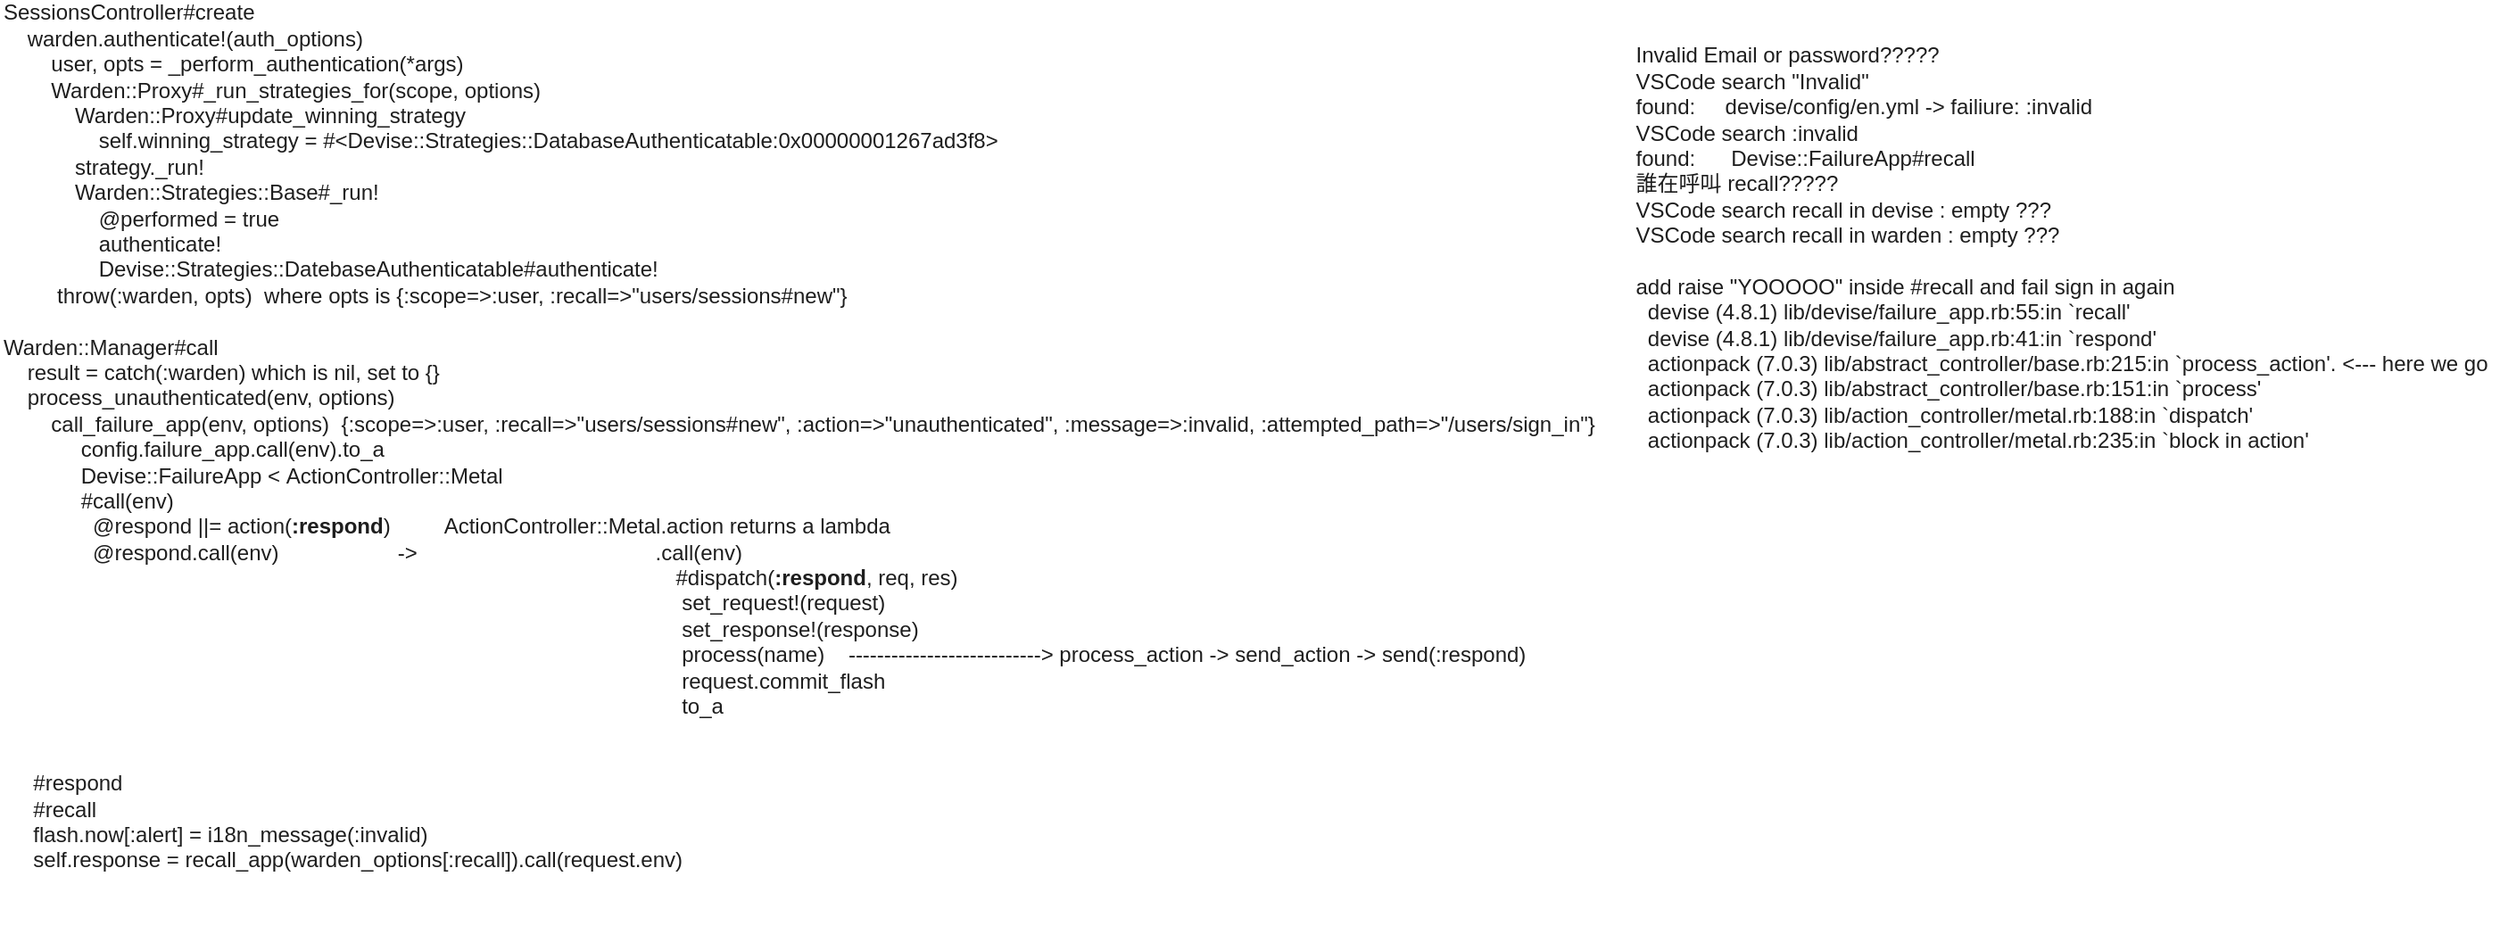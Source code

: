 <mxfile>
    <diagram id="Wrrzm5vNnQl2JDKzFoby" name="Page-1">
        <mxGraphModel dx="874" dy="1876" grid="1" gridSize="10" guides="1" tooltips="1" connect="1" arrows="1" fold="1" page="1" pageScale="1" pageWidth="827" pageHeight="1169" math="0" shadow="0">
            <root>
                <mxCell id="0"/>
                <mxCell id="1" parent="0"/>
                <mxCell id="16" value="&lt;font color=&quot;#1e1e1e&quot;&gt;SessionsController#create&lt;br&gt;&amp;nbsp; &amp;nbsp; warden.authenticate!(auth_options)&lt;br&gt;&amp;nbsp; &amp;nbsp; &amp;nbsp; &amp;nbsp; user, opts = _perform_authentication(*args)&lt;br&gt;&amp;nbsp; &amp;nbsp; &amp;nbsp; &amp;nbsp; Warden::Proxy#_run_strategies_for(scope, options)&lt;br&gt;&amp;nbsp; &amp;nbsp; &amp;nbsp; &amp;nbsp; &amp;nbsp; &amp;nbsp; Warden::Proxy#update_winning_strategy&lt;br&gt;&amp;nbsp; &amp;nbsp; &amp;nbsp; &amp;nbsp; &amp;nbsp; &amp;nbsp; &amp;nbsp; &amp;nbsp; self.winning_strategy = #&amp;lt;Devise::Strategies::DatabaseAuthenticatable:0x00000001267ad3f8&amp;gt;&amp;nbsp;&lt;br&gt;&amp;nbsp; &amp;nbsp; &amp;nbsp; &amp;nbsp; &amp;nbsp; &amp;nbsp; strategy._run!&lt;br&gt;&amp;nbsp; &amp;nbsp; &amp;nbsp; &amp;nbsp; &amp;nbsp; &amp;nbsp; Warden::Strategies::Base#_run!&lt;br&gt;&amp;nbsp; &amp;nbsp; &amp;nbsp; &amp;nbsp; &amp;nbsp; &amp;nbsp; &amp;nbsp; &amp;nbsp; @performed = true&lt;br&gt;&amp;nbsp; &amp;nbsp; &amp;nbsp; &amp;nbsp; &amp;nbsp; &amp;nbsp; &amp;nbsp; &amp;nbsp; authenticate!&lt;br&gt;&amp;nbsp; &amp;nbsp; &amp;nbsp; &amp;nbsp; &amp;nbsp; &amp;nbsp; &amp;nbsp; &amp;nbsp; Devise::Strategies::DatebaseAuthenticatable#authenticate!&lt;br&gt;&amp;nbsp; &amp;nbsp; &amp;nbsp; &amp;nbsp; &amp;nbsp;throw(:warden, opts)&amp;nbsp; where opts is&amp;nbsp;{:scope=&amp;gt;:user, :recall=&amp;gt;&quot;users/sessions#new&quot;}&lt;br&gt;&lt;br&gt;Warden::Manager#call&lt;br&gt;&amp;nbsp; &amp;nbsp;&amp;nbsp;result = catch(:warden) which&amp;nbsp;is nil, set to {}&lt;br&gt;&amp;nbsp; &amp;nbsp; process_unauthenticated(env, options)&lt;br&gt;&amp;nbsp; &amp;nbsp; &amp;nbsp; &amp;nbsp; call_failure_app(env, options)&amp;nbsp;&amp;nbsp;&lt;font style=&quot;font-size: 12px&quot;&gt;{:scope=&amp;gt;:user, :recall=&amp;gt;&quot;users/sessions#new&quot;, :action=&amp;gt;&quot;unauthenticated&quot;, :message=&amp;gt;:invalid, :attempted_path=&amp;gt;&quot;/users/sign_in&quot;}&lt;/font&gt;&lt;br&gt;&amp;nbsp; &amp;nbsp; &amp;nbsp; &amp;nbsp; &amp;nbsp; &amp;nbsp; &amp;nbsp;config.failure_app.call(env).to_a&lt;br&gt;&amp;nbsp; &amp;nbsp; &amp;nbsp; &amp;nbsp; &amp;nbsp; &amp;nbsp; &amp;nbsp;Devise::FailureApp &amp;lt;&amp;nbsp;&lt;/font&gt;&lt;span style=&quot;color: rgb(30 , 30 , 30)&quot;&gt;ActionController::Metal&lt;/span&gt;&lt;font color=&quot;#1e1e1e&quot;&gt;&lt;br&gt;&lt;/font&gt;&lt;span style=&quot;color: rgb(30 , 30 , 30)&quot;&gt;&amp;nbsp; &amp;nbsp; &amp;nbsp; &amp;nbsp; &amp;nbsp; &amp;nbsp; &amp;nbsp;#call(env)&lt;/span&gt;&lt;font color=&quot;#1e1e1e&quot;&gt;&lt;br&gt;&amp;nbsp; &amp;nbsp; &amp;nbsp; &amp;nbsp; &amp;nbsp; &amp;nbsp; &amp;nbsp; &amp;nbsp;@respond ||= action(&lt;b&gt;:respond&lt;/b&gt;)&amp;nbsp; &amp;nbsp; &amp;nbsp; &amp;nbsp; &amp;nbsp;ActionController::Metal.action returns a lambda&lt;br&gt;&amp;nbsp; &amp;nbsp; &amp;nbsp; &amp;nbsp; &amp;nbsp; &amp;nbsp; &amp;nbsp; &amp;nbsp;@respond.call(env)&amp;nbsp; &amp;nbsp; &amp;nbsp; &amp;nbsp; &amp;nbsp; &amp;nbsp; &amp;nbsp; &amp;nbsp; &amp;nbsp; &amp;nbsp; -&amp;gt;&amp;nbsp; &amp;nbsp; &amp;nbsp; &amp;nbsp; &amp;nbsp; &amp;nbsp; &amp;nbsp; &amp;nbsp; &amp;nbsp; &amp;nbsp; &amp;nbsp; &amp;nbsp; &amp;nbsp; &amp;nbsp; &amp;nbsp; &amp;nbsp; &amp;nbsp; &amp;nbsp; &amp;nbsp; &amp;nbsp; .call(env)&lt;br&gt;&amp;nbsp; &amp;nbsp; &amp;nbsp; &amp;nbsp; &amp;nbsp; &amp;nbsp; &amp;nbsp; &amp;nbsp; &amp;nbsp; &amp;nbsp; &amp;nbsp; &amp;nbsp; &amp;nbsp; &amp;nbsp; &amp;nbsp; &amp;nbsp; &amp;nbsp; &amp;nbsp; &amp;nbsp; &amp;nbsp; &amp;nbsp; &amp;nbsp; &amp;nbsp; &amp;nbsp; &amp;nbsp; &amp;nbsp; &amp;nbsp; &amp;nbsp; &amp;nbsp; &amp;nbsp; &amp;nbsp; &amp;nbsp; &amp;nbsp; &amp;nbsp; &amp;nbsp; &amp;nbsp; &amp;nbsp; &amp;nbsp; &amp;nbsp; &amp;nbsp; &amp;nbsp; &amp;nbsp; &amp;nbsp; &amp;nbsp; &amp;nbsp; &amp;nbsp; &amp;nbsp; &amp;nbsp; &amp;nbsp; &amp;nbsp; &amp;nbsp; &amp;nbsp; &amp;nbsp; &amp;nbsp; &amp;nbsp; &amp;nbsp; &amp;nbsp;#dispatch(&lt;b&gt;:respond&lt;/b&gt;, req, res)&lt;br&gt;&amp;nbsp; &amp;nbsp; &amp;nbsp; &amp;nbsp; &amp;nbsp; &amp;nbsp; &amp;nbsp; &amp;nbsp; &amp;nbsp; &amp;nbsp; &amp;nbsp; &amp;nbsp; &amp;nbsp; &amp;nbsp; &amp;nbsp; &amp;nbsp; &amp;nbsp; &amp;nbsp; &amp;nbsp; &amp;nbsp; &amp;nbsp; &amp;nbsp; &amp;nbsp; &amp;nbsp; &amp;nbsp; &amp;nbsp; &amp;nbsp; &amp;nbsp; &amp;nbsp; &amp;nbsp; &amp;nbsp; &amp;nbsp; &amp;nbsp; &amp;nbsp; &amp;nbsp; &amp;nbsp; &amp;nbsp; &amp;nbsp; &amp;nbsp; &amp;nbsp; &amp;nbsp; &amp;nbsp; &amp;nbsp; &amp;nbsp; &amp;nbsp; &amp;nbsp; &amp;nbsp; &amp;nbsp; &amp;nbsp; &amp;nbsp; &amp;nbsp; &amp;nbsp; &amp;nbsp; &amp;nbsp; &amp;nbsp; &amp;nbsp; &amp;nbsp;&amp;nbsp;&lt;/font&gt;&lt;span&gt;&lt;font color=&quot;#1e1e1e&quot;&gt;set_request!(request)&lt;/font&gt;&lt;/span&gt;&lt;font color=&quot;#1e1e1e&quot;&gt;&lt;div&gt;&amp;nbsp; &amp;nbsp; &amp;nbsp; &amp;nbsp; &amp;nbsp; &amp;nbsp; &amp;nbsp; &amp;nbsp; &amp;nbsp; &amp;nbsp; &amp;nbsp; &amp;nbsp; &amp;nbsp; &amp;nbsp; &amp;nbsp; &amp;nbsp; &amp;nbsp; &amp;nbsp; &amp;nbsp; &amp;nbsp; &amp;nbsp; &amp;nbsp; &amp;nbsp; &amp;nbsp; &amp;nbsp; &amp;nbsp; &amp;nbsp; &amp;nbsp; &amp;nbsp; &amp;nbsp; &amp;nbsp; &amp;nbsp; &amp;nbsp; &amp;nbsp; &amp;nbsp; &amp;nbsp; &amp;nbsp; &amp;nbsp; &amp;nbsp; &amp;nbsp; &amp;nbsp; &amp;nbsp; &amp;nbsp; &amp;nbsp; &amp;nbsp; &amp;nbsp; &amp;nbsp; &amp;nbsp; &amp;nbsp; &amp;nbsp; &amp;nbsp; &amp;nbsp; &amp;nbsp; &amp;nbsp; &amp;nbsp; &amp;nbsp; &amp;nbsp;&amp;nbsp;&lt;span&gt;set_response!(response)&lt;/span&gt;&lt;/div&gt;&lt;div&gt;&amp;nbsp; &amp;nbsp; &amp;nbsp; &amp;nbsp; &amp;nbsp; &amp;nbsp; &amp;nbsp; &amp;nbsp; &amp;nbsp; &amp;nbsp; &amp;nbsp; &amp;nbsp; &amp;nbsp; &amp;nbsp; &amp;nbsp; &amp;nbsp; &amp;nbsp; &amp;nbsp; &amp;nbsp; &amp;nbsp; &amp;nbsp; &amp;nbsp; &amp;nbsp; &amp;nbsp; &amp;nbsp; &amp;nbsp; &amp;nbsp; &amp;nbsp; &amp;nbsp; &amp;nbsp; &amp;nbsp; &amp;nbsp; &amp;nbsp; &amp;nbsp; &amp;nbsp; &amp;nbsp; &amp;nbsp; &amp;nbsp; &amp;nbsp; &amp;nbsp; &amp;nbsp; &amp;nbsp; &amp;nbsp; &amp;nbsp; &amp;nbsp; &amp;nbsp; &amp;nbsp; &amp;nbsp; &amp;nbsp; &amp;nbsp; &amp;nbsp; &amp;nbsp; &amp;nbsp; &amp;nbsp; &amp;nbsp; &amp;nbsp; &amp;nbsp;&amp;nbsp;&lt;span&gt;process(name)&amp;nbsp; &amp;nbsp; ---------------------------&amp;gt; process_action -&amp;gt; send_action -&amp;gt; send(:respond)&lt;/span&gt;&lt;/div&gt;&lt;div&gt;&amp;nbsp; &amp;nbsp; &amp;nbsp; &amp;nbsp; &amp;nbsp; &amp;nbsp; &amp;nbsp; &amp;nbsp; &amp;nbsp; &amp;nbsp; &amp;nbsp; &amp;nbsp; &amp;nbsp; &amp;nbsp; &amp;nbsp; &amp;nbsp; &amp;nbsp; &amp;nbsp; &amp;nbsp; &amp;nbsp; &amp;nbsp; &amp;nbsp; &amp;nbsp; &amp;nbsp; &amp;nbsp; &amp;nbsp; &amp;nbsp; &amp;nbsp; &amp;nbsp; &amp;nbsp; &amp;nbsp; &amp;nbsp; &amp;nbsp; &amp;nbsp; &amp;nbsp; &amp;nbsp; &amp;nbsp; &amp;nbsp; &amp;nbsp; &amp;nbsp; &amp;nbsp; &amp;nbsp; &amp;nbsp; &amp;nbsp; &amp;nbsp; &amp;nbsp; &amp;nbsp; &amp;nbsp; &amp;nbsp; &amp;nbsp; &amp;nbsp; &amp;nbsp; &amp;nbsp; &amp;nbsp; &amp;nbsp; &amp;nbsp; &amp;nbsp;&amp;nbsp;&lt;span&gt;request.commit_flash&lt;/span&gt;&lt;/div&gt;&lt;/font&gt;&lt;span style=&quot;color: rgb(30 , 30 , 30)&quot;&gt;&amp;nbsp; &amp;nbsp; &amp;nbsp; &amp;nbsp; &amp;nbsp; &amp;nbsp; &amp;nbsp; &amp;nbsp; &amp;nbsp; &amp;nbsp; &amp;nbsp; &amp;nbsp; &amp;nbsp; &amp;nbsp; &amp;nbsp; &amp;nbsp; &amp;nbsp; &amp;nbsp; &amp;nbsp; &amp;nbsp; &amp;nbsp; &amp;nbsp; &amp;nbsp; &amp;nbsp; &amp;nbsp; &amp;nbsp; &amp;nbsp; &amp;nbsp; &amp;nbsp; &amp;nbsp; &amp;nbsp; &amp;nbsp; &amp;nbsp; &amp;nbsp; &amp;nbsp; &amp;nbsp; &amp;nbsp; &amp;nbsp; &amp;nbsp; &amp;nbsp; &amp;nbsp; &amp;nbsp; &amp;nbsp; &amp;nbsp; &amp;nbsp; &amp;nbsp; &amp;nbsp; &amp;nbsp; &amp;nbsp; &amp;nbsp; &amp;nbsp; &amp;nbsp; &amp;nbsp; &amp;nbsp; &amp;nbsp; &amp;nbsp; &amp;nbsp;&amp;nbsp;&lt;/span&gt;&lt;span style=&quot;color: rgb(30 , 30 , 30)&quot;&gt;to_a&lt;/span&gt;&lt;font color=&quot;#1e1e1e&quot;&gt;&lt;br&gt;&amp;nbsp; &amp;nbsp; &amp;nbsp; &amp;nbsp; &amp;nbsp; &amp;nbsp; &amp;nbsp; &amp;nbsp; &amp;nbsp; &amp;nbsp; &amp;nbsp; &amp;nbsp; &amp;nbsp; &amp;nbsp; &amp;nbsp; &amp;nbsp; &amp;nbsp; &amp;nbsp; &amp;nbsp; &amp;nbsp; &amp;nbsp; &amp;nbsp; &amp;nbsp; &amp;nbsp; &amp;nbsp; &amp;nbsp; &amp;nbsp; &amp;nbsp; &amp;nbsp; &amp;nbsp;&lt;br&gt;&lt;br&gt;&amp;nbsp; &amp;nbsp; &amp;nbsp;#respond&lt;br&gt;&amp;nbsp; &amp;nbsp; &amp;nbsp;#recall&lt;br&gt;&amp;nbsp; &amp;nbsp; &amp;nbsp;flash.now[:alert] = i18n_message(:invalid)&lt;br&gt;&amp;nbsp; &amp;nbsp; &amp;nbsp;self.response = recall_app(warden_options[:recall]).call(request.env)&lt;br&gt;&amp;nbsp; &amp;nbsp; &amp;nbsp; &amp;nbsp; &amp;nbsp; &amp;nbsp; &amp;nbsp; &amp;nbsp;&amp;nbsp;&lt;br&gt;&amp;nbsp; &amp;nbsp; &amp;nbsp;&lt;/font&gt;" style="text;html=1;align=left;verticalAlign=middle;resizable=0;points=[];autosize=1;strokeColor=none;fillColor=none;fontSize=12;labelBackgroundColor=none;" vertex="1" parent="1">
                    <mxGeometry x="20" width="910" height="510" as="geometry"/>
                </mxCell>
                <mxCell id="20" value="&lt;div style=&quot;text-align: left&quot;&gt;&lt;span&gt;Invalid Email or password?????&lt;/span&gt;&lt;/div&gt;&lt;div style=&quot;text-align: left&quot;&gt;VSCode search &quot;Invalid&quot;&lt;/div&gt;&lt;div style=&quot;text-align: left&quot;&gt;&lt;span&gt;found:&amp;nbsp; &amp;nbsp; &amp;nbsp;devise/&lt;/span&gt;&lt;span&gt;config/en.yml -&amp;gt;&amp;nbsp;&lt;/span&gt;&lt;span&gt;failiure: :invalid&lt;/span&gt;&lt;/div&gt;&lt;div style=&quot;text-align: left&quot;&gt;&lt;span&gt;VSCode search :invalid&lt;/span&gt;&lt;/div&gt;&lt;div style=&quot;text-align: left&quot;&gt;&lt;span&gt;found:&amp;nbsp; &amp;nbsp; &amp;nbsp; Devise::FailureApp#recall&lt;/span&gt;&lt;/div&gt;&lt;div style=&quot;text-align: left&quot;&gt;&lt;span&gt;誰在呼叫 recall?????&lt;/span&gt;&lt;/div&gt;&lt;div style=&quot;text-align: left&quot;&gt;VSCode search recall in devise : empty ???&lt;span&gt;&lt;br&gt;&lt;/span&gt;&lt;/div&gt;&lt;div style=&quot;text-align: left&quot;&gt;VSCode search recall in warden : empty ???&lt;br&gt;&lt;/div&gt;&lt;div style=&quot;text-align: left&quot;&gt;&lt;br&gt;&lt;/div&gt;&lt;div style=&quot;text-align: left&quot;&gt;add raise &quot;YOOOOO&quot; inside #recall and fail sign in again&lt;/div&gt;&lt;div style=&quot;text-align: left&quot;&gt;&lt;span&gt;&lt;div&gt;&amp;nbsp; devise (4.8.1) lib/devise/failure_app.rb:55:in `recall'&lt;/div&gt;&lt;div&gt;&amp;nbsp; devise (4.8.1) lib/devise/failure_app.rb:41:in `respond'&lt;/div&gt;&lt;div&gt;&amp;nbsp; actionpack (7.0.3) lib/abstract_controller/base.rb:215:in `process_action'. &amp;lt;--- here we go&lt;/div&gt;&lt;div&gt;&amp;nbsp; actionpack (7.0.3) lib/abstract_controller/base.rb:151:in `process'&lt;/div&gt;&lt;div&gt;&amp;nbsp; actionpack (7.0.3) lib/action_controller/metal.rb:188:in `dispatch'&lt;/div&gt;&lt;div&gt;&amp;nbsp; actionpack (7.0.3) lib/action_controller/metal.rb:235:in `block in action'&lt;/div&gt;&lt;/span&gt;&lt;/div&gt;" style="text;html=1;align=center;verticalAlign=middle;resizable=0;points=[];autosize=1;strokeColor=none;fillColor=none;fontSize=12;fontColor=#1E1E1E;" vertex="1" parent="1">
                    <mxGeometry x="930" y="20" width="490" height="230" as="geometry"/>
                </mxCell>
            </root>
        </mxGraphModel>
    </diagram>
</mxfile>